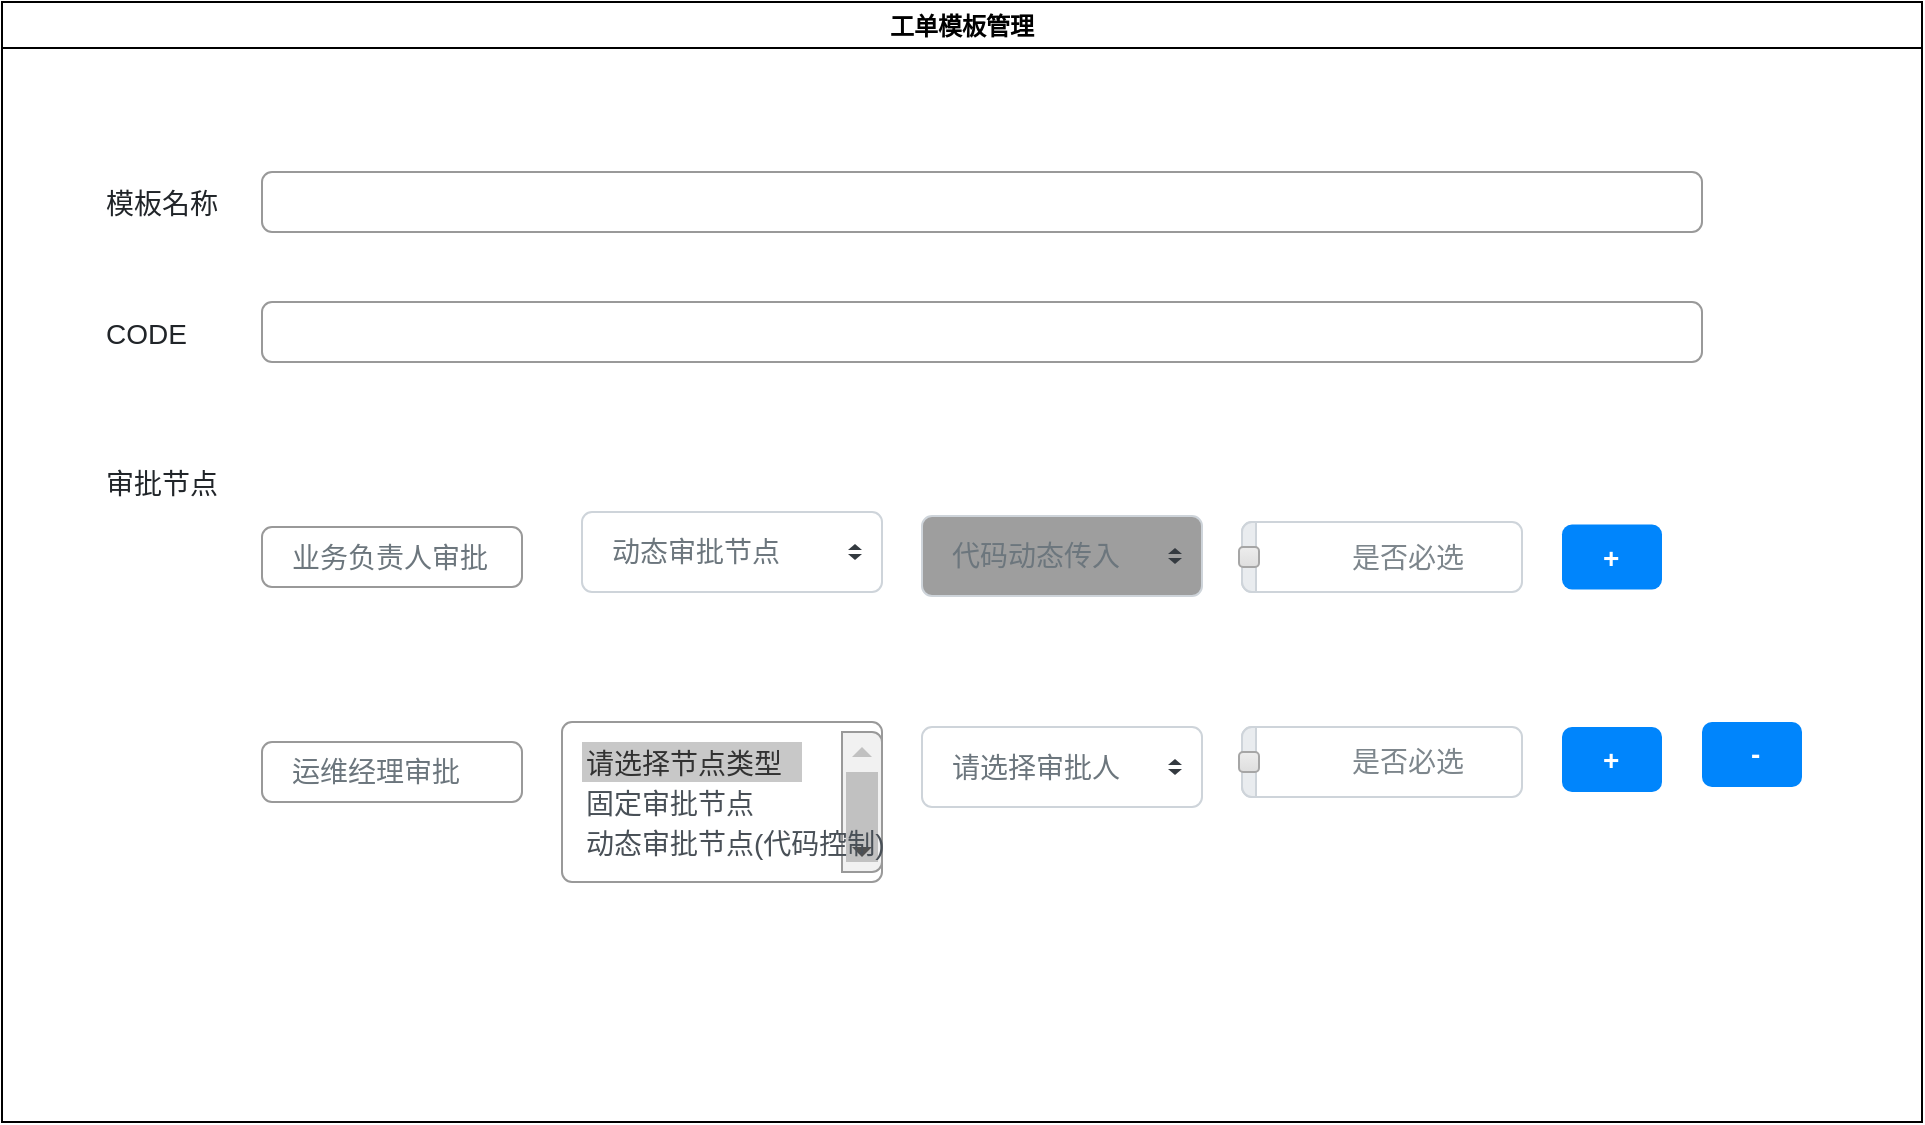 <mxfile version="21.6.9" type="github">
  <diagram name="第 1 页" id="TZupkh9vo4gh-owst1WW">
    <mxGraphModel dx="1194" dy="682" grid="1" gridSize="10" guides="1" tooltips="1" connect="1" arrows="1" fold="1" page="1" pageScale="1" pageWidth="827" pageHeight="1169" math="0" shadow="0">
      <root>
        <mxCell id="0" />
        <mxCell id="1" parent="0" />
        <mxCell id="eTBnmNJ-1O2inJV5UimO-1" value="工单模板管理" style="swimlane;" vertex="1" parent="1">
          <mxGeometry x="40" y="10" width="960" height="560" as="geometry" />
        </mxCell>
        <mxCell id="eTBnmNJ-1O2inJV5UimO-22" value="模板名称" style="fillColor=none;strokeColor=none;align=left;fontSize=14;fontColor=#212529;" vertex="1" parent="eTBnmNJ-1O2inJV5UimO-1">
          <mxGeometry x="50" y="80" width="70" height="40" as="geometry" />
        </mxCell>
        <mxCell id="eTBnmNJ-1O2inJV5UimO-23" value="" style="html=1;shadow=0;dashed=0;shape=mxgraph.bootstrap.rrect;rSize=5;fillColor=none;strokeColor=#999999;align=left;spacing=15;fontSize=14;fontColor=#6C767D;" vertex="1" parent="eTBnmNJ-1O2inJV5UimO-1">
          <mxGeometry width="720" height="30" relative="1" as="geometry">
            <mxPoint x="130" y="85" as="offset" />
          </mxGeometry>
        </mxCell>
        <mxCell id="eTBnmNJ-1O2inJV5UimO-26" value="CODE" style="fillColor=none;strokeColor=none;align=left;fontSize=14;fontColor=#212529;" vertex="1" parent="eTBnmNJ-1O2inJV5UimO-1">
          <mxGeometry x="50" y="145" width="70" height="40" as="geometry" />
        </mxCell>
        <mxCell id="eTBnmNJ-1O2inJV5UimO-27" value="" style="html=1;shadow=0;dashed=0;shape=mxgraph.bootstrap.rrect;rSize=5;fillColor=none;strokeColor=#999999;align=left;spacing=15;fontSize=14;fontColor=#6C767D;" vertex="1" parent="eTBnmNJ-1O2inJV5UimO-1">
          <mxGeometry x="130" y="150" width="720" height="30" as="geometry" />
        </mxCell>
        <mxCell id="eTBnmNJ-1O2inJV5UimO-28" value="审批节点" style="fillColor=none;strokeColor=none;align=left;fontSize=14;fontColor=#212529;" vertex="1" parent="eTBnmNJ-1O2inJV5UimO-1">
          <mxGeometry x="50" y="220" width="70" height="40" as="geometry" />
        </mxCell>
        <mxCell id="eTBnmNJ-1O2inJV5UimO-51" value="代码动态传入" style="html=1;shadow=0;dashed=0;shape=mxgraph.bootstrap.rrect;rSize=5;fillColor=#9E9E9E;strokeColor=#CED4DA;align=left;spacing=15;fontSize=14;fontColor=#6C767D;" vertex="1" parent="eTBnmNJ-1O2inJV5UimO-1">
          <mxGeometry x="460" y="257" width="140" height="40" as="geometry" />
        </mxCell>
        <mxCell id="eTBnmNJ-1O2inJV5UimO-52" value="" style="shape=triangle;direction=south;fillColor=#343A40;strokeColor=none;perimeter=none;" vertex="1" parent="eTBnmNJ-1O2inJV5UimO-51">
          <mxGeometry x="1" y="0.5" width="7" height="3" relative="1" as="geometry">
            <mxPoint x="-17" y="1" as="offset" />
          </mxGeometry>
        </mxCell>
        <mxCell id="eTBnmNJ-1O2inJV5UimO-53" value="" style="shape=triangle;direction=north;fillColor=#343A40;strokeColor=none;perimeter=none;" vertex="1" parent="eTBnmNJ-1O2inJV5UimO-51">
          <mxGeometry x="1" y="0.5" width="7" height="3" relative="1" as="geometry">
            <mxPoint x="-17" y="-4" as="offset" />
          </mxGeometry>
        </mxCell>
        <mxCell id="eTBnmNJ-1O2inJV5UimO-54" value="是否必选" style="html=1;shadow=0;dashed=0;shape=mxgraph.bootstrap.rrect;rSize=5;strokeColor=#CED4DA;html=1;whiteSpace=wrap;fillColor=#FFFFFF;fontColor=#7D868C;align=left;spacing=15;spacingLeft=40;fontSize=14;" vertex="1" parent="eTBnmNJ-1O2inJV5UimO-1">
          <mxGeometry x="620" y="260" width="140" height="35" as="geometry" />
        </mxCell>
        <mxCell id="eTBnmNJ-1O2inJV5UimO-55" value="" style="html=1;shadow=0;dashed=0;shape=mxgraph.bootstrap.leftButton;strokeColor=inherit;gradientColor=inherit;fontColor=inherit;fillColor=#E9ECEF;rSize=5;perimeter=none;whiteSpace=wrap;resizeHeight=1;fontSize=14;" vertex="1" parent="eTBnmNJ-1O2inJV5UimO-54">
          <mxGeometry width="7" height="35" as="geometry" />
        </mxCell>
        <mxCell id="eTBnmNJ-1O2inJV5UimO-56" value="" style="html=1;shadow=0;dashed=0;shape=mxgraph.bootstrap.checkbox2;labelPosition=right;verticalLabelPosition=middle;align=left;verticalAlign=middle;gradientColor=#DEDEDE;fillColor=#EDEDED;strokeColor=#A6A6A6;checked=0;spacing=5;checkedFill=#0085FC;checkedStroke=#ffffff;" vertex="1" parent="eTBnmNJ-1O2inJV5UimO-55">
          <mxGeometry x="0.5" y="0.5" width="10" height="10" relative="1" as="geometry">
            <mxPoint x="-5" y="-5" as="offset" />
          </mxGeometry>
        </mxCell>
        <mxCell id="eTBnmNJ-1O2inJV5UimO-57" value="&amp;nbsp; &amp;nbsp; +" style="html=1;shadow=0;dashed=0;shape=mxgraph.bootstrap.rrect;rSize=5;strokeColor=none;strokeWidth=1;fillColor=#0085FC;fontColor=#FFFFFF;whiteSpace=wrap;align=left;verticalAlign=middle;spacingLeft=0;fontStyle=1;fontSize=14;spacing=5;" vertex="1" parent="eTBnmNJ-1O2inJV5UimO-1">
          <mxGeometry x="780" y="261.25" width="50" height="32.5" as="geometry" />
        </mxCell>
        <mxCell id="eTBnmNJ-1O2inJV5UimO-80" value="" style="html=1;shadow=0;dashed=0;shape=mxgraph.bootstrap.rrect;rSize=5;fillColor=none;strokeColor=#999999;align=left;spacing=15;fontSize=14;fontColor=#6C767D;" vertex="1" parent="eTBnmNJ-1O2inJV5UimO-1">
          <mxGeometry x="280" y="360" width="160" height="80" as="geometry" />
        </mxCell>
        <mxCell id="eTBnmNJ-1O2inJV5UimO-81" value="" style="html=1;shadow=0;dashed=0;shape=mxgraph.bootstrap.rightButton;rSize=5;fillColor=#F1F1F1;strokeColor=#999999;" vertex="1" parent="eTBnmNJ-1O2inJV5UimO-80">
          <mxGeometry x="1" width="20" height="70" relative="1" as="geometry">
            <mxPoint x="-20" y="5" as="offset" />
          </mxGeometry>
        </mxCell>
        <mxCell id="eTBnmNJ-1O2inJV5UimO-82" value="" style="fillColor=#C1C1C1;strokeColor=none;" vertex="1" parent="eTBnmNJ-1O2inJV5UimO-81">
          <mxGeometry width="16" height="45" relative="1" as="geometry">
            <mxPoint x="2" y="20" as="offset" />
          </mxGeometry>
        </mxCell>
        <mxCell id="eTBnmNJ-1O2inJV5UimO-83" value="" style="shape=triangle;direction=north;fillColor=#C1C1C1;strokeColor=none;perimeter=none;" vertex="1" parent="eTBnmNJ-1O2inJV5UimO-81">
          <mxGeometry width="10" height="5" relative="1" as="geometry">
            <mxPoint x="5" y="7.5" as="offset" />
          </mxGeometry>
        </mxCell>
        <mxCell id="eTBnmNJ-1O2inJV5UimO-84" value="" style="shape=triangle;direction=south;fillColor=#505050;strokeColor=none;perimeter=none;" vertex="1" parent="eTBnmNJ-1O2inJV5UimO-81">
          <mxGeometry y="1" width="10" height="5" relative="1" as="geometry">
            <mxPoint x="5" y="-12.5" as="offset" />
          </mxGeometry>
        </mxCell>
        <mxCell id="eTBnmNJ-1O2inJV5UimO-85" value="请选择节点类型" style="fillColor=#C8C8C8;strokeColor=none;align=left;fontSize=14;fontColor=#323232;" vertex="1" parent="eTBnmNJ-1O2inJV5UimO-80">
          <mxGeometry width="110" height="20" relative="1" as="geometry">
            <mxPoint x="10" y="10" as="offset" />
          </mxGeometry>
        </mxCell>
        <mxCell id="eTBnmNJ-1O2inJV5UimO-86" value="固定审批节点" style="fillColor=none;strokeColor=none;align=left;fontSize=14;fontColor=#495057;" vertex="1" parent="eTBnmNJ-1O2inJV5UimO-80">
          <mxGeometry width="250" height="20" relative="1" as="geometry">
            <mxPoint x="10" y="30" as="offset" />
          </mxGeometry>
        </mxCell>
        <mxCell id="eTBnmNJ-1O2inJV5UimO-87" value="动态审批节点(代码控制)" style="fillColor=none;strokeColor=none;align=left;fontSize=14;fontColor=#495057;" vertex="1" parent="eTBnmNJ-1O2inJV5UimO-80">
          <mxGeometry width="160" height="20" relative="1" as="geometry">
            <mxPoint x="10" y="50" as="offset" />
          </mxGeometry>
        </mxCell>
        <mxCell id="eTBnmNJ-1O2inJV5UimO-88" value="请选择审批人" style="html=1;shadow=0;dashed=0;shape=mxgraph.bootstrap.rrect;rSize=5;fillColor=#ffffff;strokeColor=#CED4DA;align=left;spacing=15;fontSize=14;fontColor=#6C767D;" vertex="1" parent="eTBnmNJ-1O2inJV5UimO-1">
          <mxGeometry x="460" y="362.5" width="140" height="40" as="geometry" />
        </mxCell>
        <mxCell id="eTBnmNJ-1O2inJV5UimO-89" value="" style="shape=triangle;direction=south;fillColor=#343A40;strokeColor=none;perimeter=none;" vertex="1" parent="eTBnmNJ-1O2inJV5UimO-88">
          <mxGeometry x="1" y="0.5" width="7" height="3" relative="1" as="geometry">
            <mxPoint x="-17" y="1" as="offset" />
          </mxGeometry>
        </mxCell>
        <mxCell id="eTBnmNJ-1O2inJV5UimO-90" value="" style="shape=triangle;direction=north;fillColor=#343A40;strokeColor=none;perimeter=none;" vertex="1" parent="eTBnmNJ-1O2inJV5UimO-88">
          <mxGeometry x="1" y="0.5" width="7" height="3" relative="1" as="geometry">
            <mxPoint x="-17" y="-4" as="offset" />
          </mxGeometry>
        </mxCell>
        <mxCell id="eTBnmNJ-1O2inJV5UimO-91" value="是否必选" style="html=1;shadow=0;dashed=0;shape=mxgraph.bootstrap.rrect;rSize=5;strokeColor=#CED4DA;html=1;whiteSpace=wrap;fillColor=#FFFFFF;fontColor=#7D868C;align=left;spacing=15;spacingLeft=40;fontSize=14;" vertex="1" parent="eTBnmNJ-1O2inJV5UimO-1">
          <mxGeometry x="620" y="362.5" width="140" height="35" as="geometry" />
        </mxCell>
        <mxCell id="eTBnmNJ-1O2inJV5UimO-92" value="" style="html=1;shadow=0;dashed=0;shape=mxgraph.bootstrap.leftButton;strokeColor=inherit;gradientColor=inherit;fontColor=inherit;fillColor=#E9ECEF;rSize=5;perimeter=none;whiteSpace=wrap;resizeHeight=1;fontSize=14;" vertex="1" parent="eTBnmNJ-1O2inJV5UimO-91">
          <mxGeometry width="7" height="35" as="geometry" />
        </mxCell>
        <mxCell id="eTBnmNJ-1O2inJV5UimO-93" value="" style="html=1;shadow=0;dashed=0;shape=mxgraph.bootstrap.checkbox2;labelPosition=right;verticalLabelPosition=middle;align=left;verticalAlign=middle;gradientColor=#DEDEDE;fillColor=#EDEDED;strokeColor=#A6A6A6;checked=0;spacing=5;checkedFill=#0085FC;checkedStroke=#ffffff;" vertex="1" parent="eTBnmNJ-1O2inJV5UimO-92">
          <mxGeometry x="0.5" y="0.5" width="10" height="10" relative="1" as="geometry">
            <mxPoint x="-5" y="-5" as="offset" />
          </mxGeometry>
        </mxCell>
        <mxCell id="eTBnmNJ-1O2inJV5UimO-94" value="&amp;nbsp; &amp;nbsp; +" style="html=1;shadow=0;dashed=0;shape=mxgraph.bootstrap.rrect;rSize=5;strokeColor=none;strokeWidth=1;fillColor=#0085FC;fontColor=#FFFFFF;whiteSpace=wrap;align=left;verticalAlign=middle;spacingLeft=0;fontStyle=1;fontSize=14;spacing=5;" vertex="1" parent="eTBnmNJ-1O2inJV5UimO-1">
          <mxGeometry x="780" y="362.5" width="50" height="32.5" as="geometry" />
        </mxCell>
        <mxCell id="eTBnmNJ-1O2inJV5UimO-95" value="&amp;nbsp; &amp;nbsp; &amp;nbsp;-" style="html=1;shadow=0;dashed=0;shape=mxgraph.bootstrap.rrect;rSize=5;strokeColor=none;strokeWidth=1;fillColor=#0085FC;fontColor=#FFFFFF;whiteSpace=wrap;align=left;verticalAlign=middle;spacingLeft=0;fontStyle=1;fontSize=14;spacing=5;" vertex="1" parent="eTBnmNJ-1O2inJV5UimO-1">
          <mxGeometry x="850" y="360" width="50" height="32.5" as="geometry" />
        </mxCell>
        <mxCell id="eTBnmNJ-1O2inJV5UimO-99" value="动态审批节点" style="html=1;shadow=0;dashed=0;shape=mxgraph.bootstrap.rrect;rSize=5;fillColor=#ffffff;strokeColor=#CED4DA;align=left;spacing=15;fontSize=14;fontColor=#6C767D;" vertex="1" parent="eTBnmNJ-1O2inJV5UimO-1">
          <mxGeometry x="290" y="255" width="150" height="40" as="geometry" />
        </mxCell>
        <mxCell id="eTBnmNJ-1O2inJV5UimO-100" value="" style="shape=triangle;direction=south;fillColor=#343A40;strokeColor=none;perimeter=none;" vertex="1" parent="eTBnmNJ-1O2inJV5UimO-99">
          <mxGeometry x="1" y="0.5" width="7" height="3" relative="1" as="geometry">
            <mxPoint x="-17" y="1" as="offset" />
          </mxGeometry>
        </mxCell>
        <mxCell id="eTBnmNJ-1O2inJV5UimO-101" value="" style="shape=triangle;direction=north;fillColor=#343A40;strokeColor=none;perimeter=none;" vertex="1" parent="eTBnmNJ-1O2inJV5UimO-99">
          <mxGeometry x="1" y="0.5" width="7" height="3" relative="1" as="geometry">
            <mxPoint x="-17" y="-4" as="offset" />
          </mxGeometry>
        </mxCell>
        <mxCell id="eTBnmNJ-1O2inJV5UimO-102" value="业务负责人审批" style="html=1;shadow=0;dashed=0;shape=mxgraph.bootstrap.rrect;rSize=5;fillColor=none;strokeColor=#999999;align=left;spacing=15;fontSize=14;fontColor=#6C767D;" vertex="1" parent="eTBnmNJ-1O2inJV5UimO-1">
          <mxGeometry x="130" y="262.5" width="130" height="30" as="geometry" />
        </mxCell>
        <mxCell id="eTBnmNJ-1O2inJV5UimO-103" value="运维经理审批" style="html=1;shadow=0;dashed=0;shape=mxgraph.bootstrap.rrect;rSize=5;fillColor=none;strokeColor=#999999;align=left;spacing=15;fontSize=14;fontColor=#6C767D;" vertex="1" parent="eTBnmNJ-1O2inJV5UimO-1">
          <mxGeometry x="130" y="370" width="130" height="30" as="geometry" />
        </mxCell>
      </root>
    </mxGraphModel>
  </diagram>
</mxfile>
